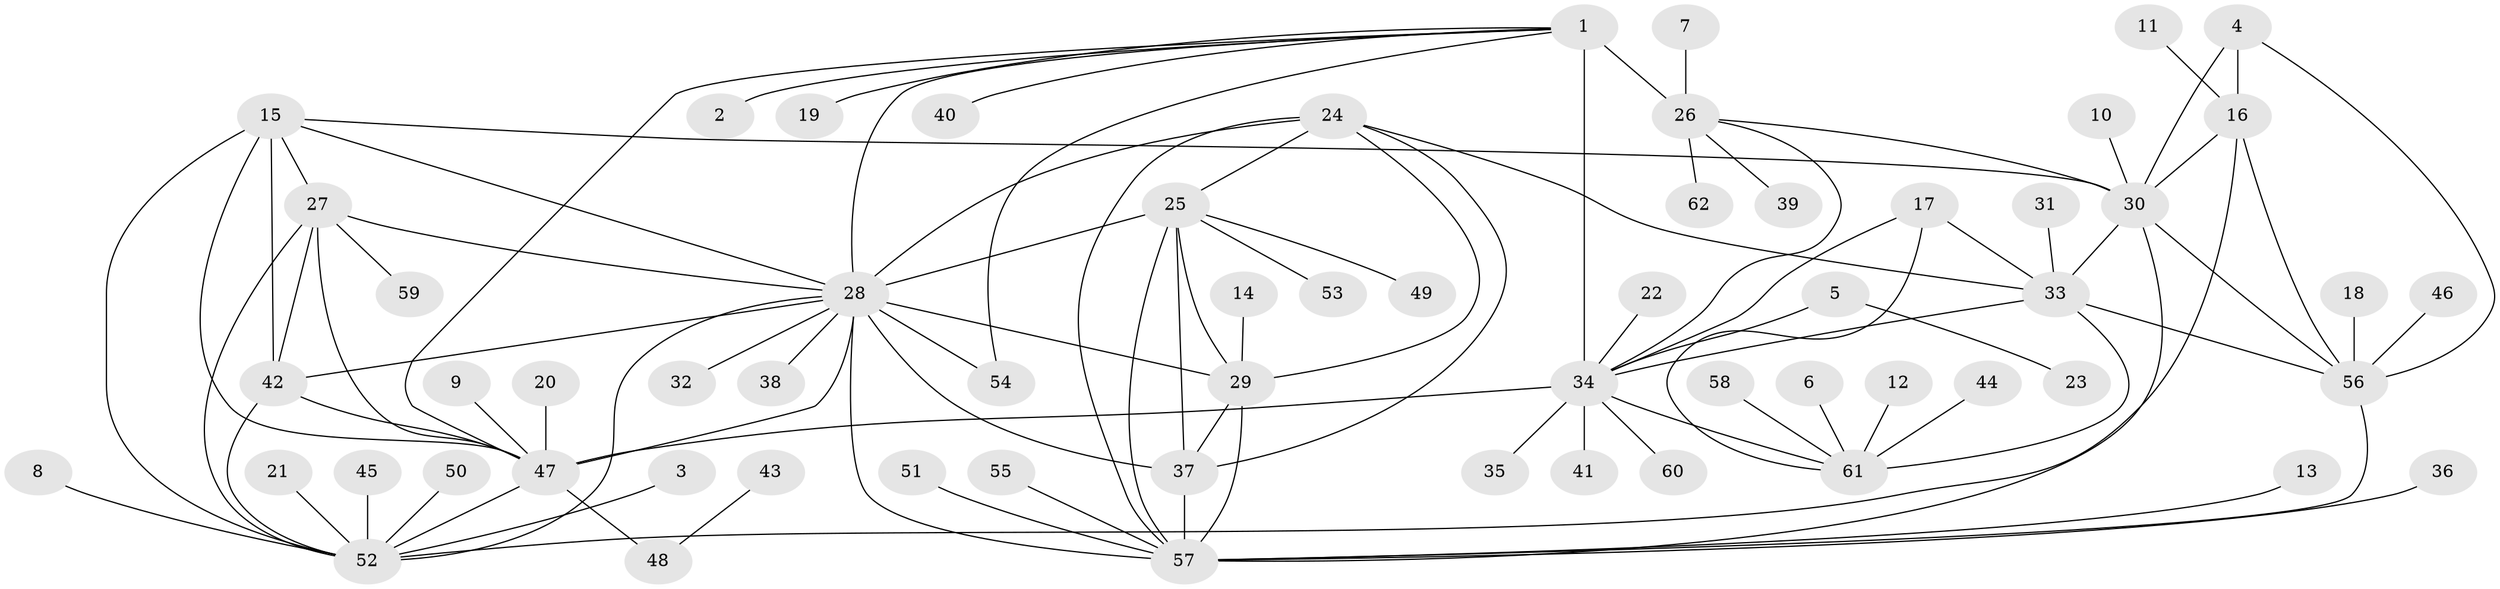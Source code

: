// original degree distribution, {6: 0.032520325203252036, 8: 0.04878048780487805, 11: 0.024390243902439025, 7: 0.04878048780487805, 5: 0.016260162601626018, 9: 0.04065040650406504, 10: 0.008130081300813009, 12: 0.016260162601626018, 13: 0.008130081300813009, 4: 0.008130081300813009, 3: 0.04065040650406504, 1: 0.6341463414634146, 2: 0.07317073170731707}
// Generated by graph-tools (version 1.1) at 2025/26/03/09/25 03:26:37]
// undirected, 62 vertices, 98 edges
graph export_dot {
graph [start="1"]
  node [color=gray90,style=filled];
  1;
  2;
  3;
  4;
  5;
  6;
  7;
  8;
  9;
  10;
  11;
  12;
  13;
  14;
  15;
  16;
  17;
  18;
  19;
  20;
  21;
  22;
  23;
  24;
  25;
  26;
  27;
  28;
  29;
  30;
  31;
  32;
  33;
  34;
  35;
  36;
  37;
  38;
  39;
  40;
  41;
  42;
  43;
  44;
  45;
  46;
  47;
  48;
  49;
  50;
  51;
  52;
  53;
  54;
  55;
  56;
  57;
  58;
  59;
  60;
  61;
  62;
  1 -- 2 [weight=1.0];
  1 -- 19 [weight=1.0];
  1 -- 26 [weight=4.0];
  1 -- 28 [weight=1.0];
  1 -- 34 [weight=4.0];
  1 -- 40 [weight=1.0];
  1 -- 47 [weight=1.0];
  1 -- 54 [weight=1.0];
  3 -- 52 [weight=1.0];
  4 -- 16 [weight=4.0];
  4 -- 30 [weight=2.0];
  4 -- 56 [weight=2.0];
  5 -- 23 [weight=1.0];
  5 -- 34 [weight=1.0];
  6 -- 61 [weight=1.0];
  7 -- 26 [weight=1.0];
  8 -- 52 [weight=1.0];
  9 -- 47 [weight=1.0];
  10 -- 30 [weight=1.0];
  11 -- 16 [weight=1.0];
  12 -- 61 [weight=1.0];
  13 -- 57 [weight=1.0];
  14 -- 29 [weight=1.0];
  15 -- 27 [weight=1.0];
  15 -- 28 [weight=1.0];
  15 -- 30 [weight=1.0];
  15 -- 42 [weight=1.0];
  15 -- 47 [weight=1.0];
  15 -- 52 [weight=1.0];
  16 -- 30 [weight=2.0];
  16 -- 52 [weight=1.0];
  16 -- 56 [weight=2.0];
  17 -- 33 [weight=2.0];
  17 -- 34 [weight=1.0];
  17 -- 61 [weight=2.0];
  18 -- 56 [weight=1.0];
  20 -- 47 [weight=1.0];
  21 -- 52 [weight=1.0];
  22 -- 34 [weight=1.0];
  24 -- 25 [weight=1.0];
  24 -- 28 [weight=1.0];
  24 -- 29 [weight=1.0];
  24 -- 33 [weight=1.0];
  24 -- 37 [weight=1.0];
  24 -- 57 [weight=1.0];
  25 -- 28 [weight=1.0];
  25 -- 29 [weight=1.0];
  25 -- 37 [weight=1.0];
  25 -- 49 [weight=1.0];
  25 -- 53 [weight=1.0];
  25 -- 57 [weight=1.0];
  26 -- 30 [weight=1.0];
  26 -- 34 [weight=1.0];
  26 -- 39 [weight=1.0];
  26 -- 62 [weight=1.0];
  27 -- 28 [weight=1.0];
  27 -- 42 [weight=1.0];
  27 -- 47 [weight=1.0];
  27 -- 52 [weight=1.0];
  27 -- 59 [weight=1.0];
  28 -- 29 [weight=1.0];
  28 -- 32 [weight=1.0];
  28 -- 37 [weight=1.0];
  28 -- 38 [weight=1.0];
  28 -- 42 [weight=1.0];
  28 -- 47 [weight=1.0];
  28 -- 52 [weight=1.0];
  28 -- 54 [weight=1.0];
  28 -- 57 [weight=1.0];
  29 -- 37 [weight=1.0];
  29 -- 57 [weight=1.0];
  30 -- 33 [weight=1.0];
  30 -- 56 [weight=1.0];
  30 -- 57 [weight=1.0];
  31 -- 33 [weight=1.0];
  33 -- 34 [weight=2.0];
  33 -- 56 [weight=1.0];
  33 -- 61 [weight=4.0];
  34 -- 35 [weight=1.0];
  34 -- 41 [weight=1.0];
  34 -- 47 [weight=1.0];
  34 -- 60 [weight=1.0];
  34 -- 61 [weight=2.0];
  36 -- 57 [weight=1.0];
  37 -- 57 [weight=1.0];
  42 -- 47 [weight=1.0];
  42 -- 52 [weight=1.0];
  43 -- 48 [weight=1.0];
  44 -- 61 [weight=1.0];
  45 -- 52 [weight=1.0];
  46 -- 56 [weight=1.0];
  47 -- 48 [weight=1.0];
  47 -- 52 [weight=1.0];
  50 -- 52 [weight=1.0];
  51 -- 57 [weight=1.0];
  55 -- 57 [weight=1.0];
  56 -- 57 [weight=1.0];
  58 -- 61 [weight=1.0];
}
